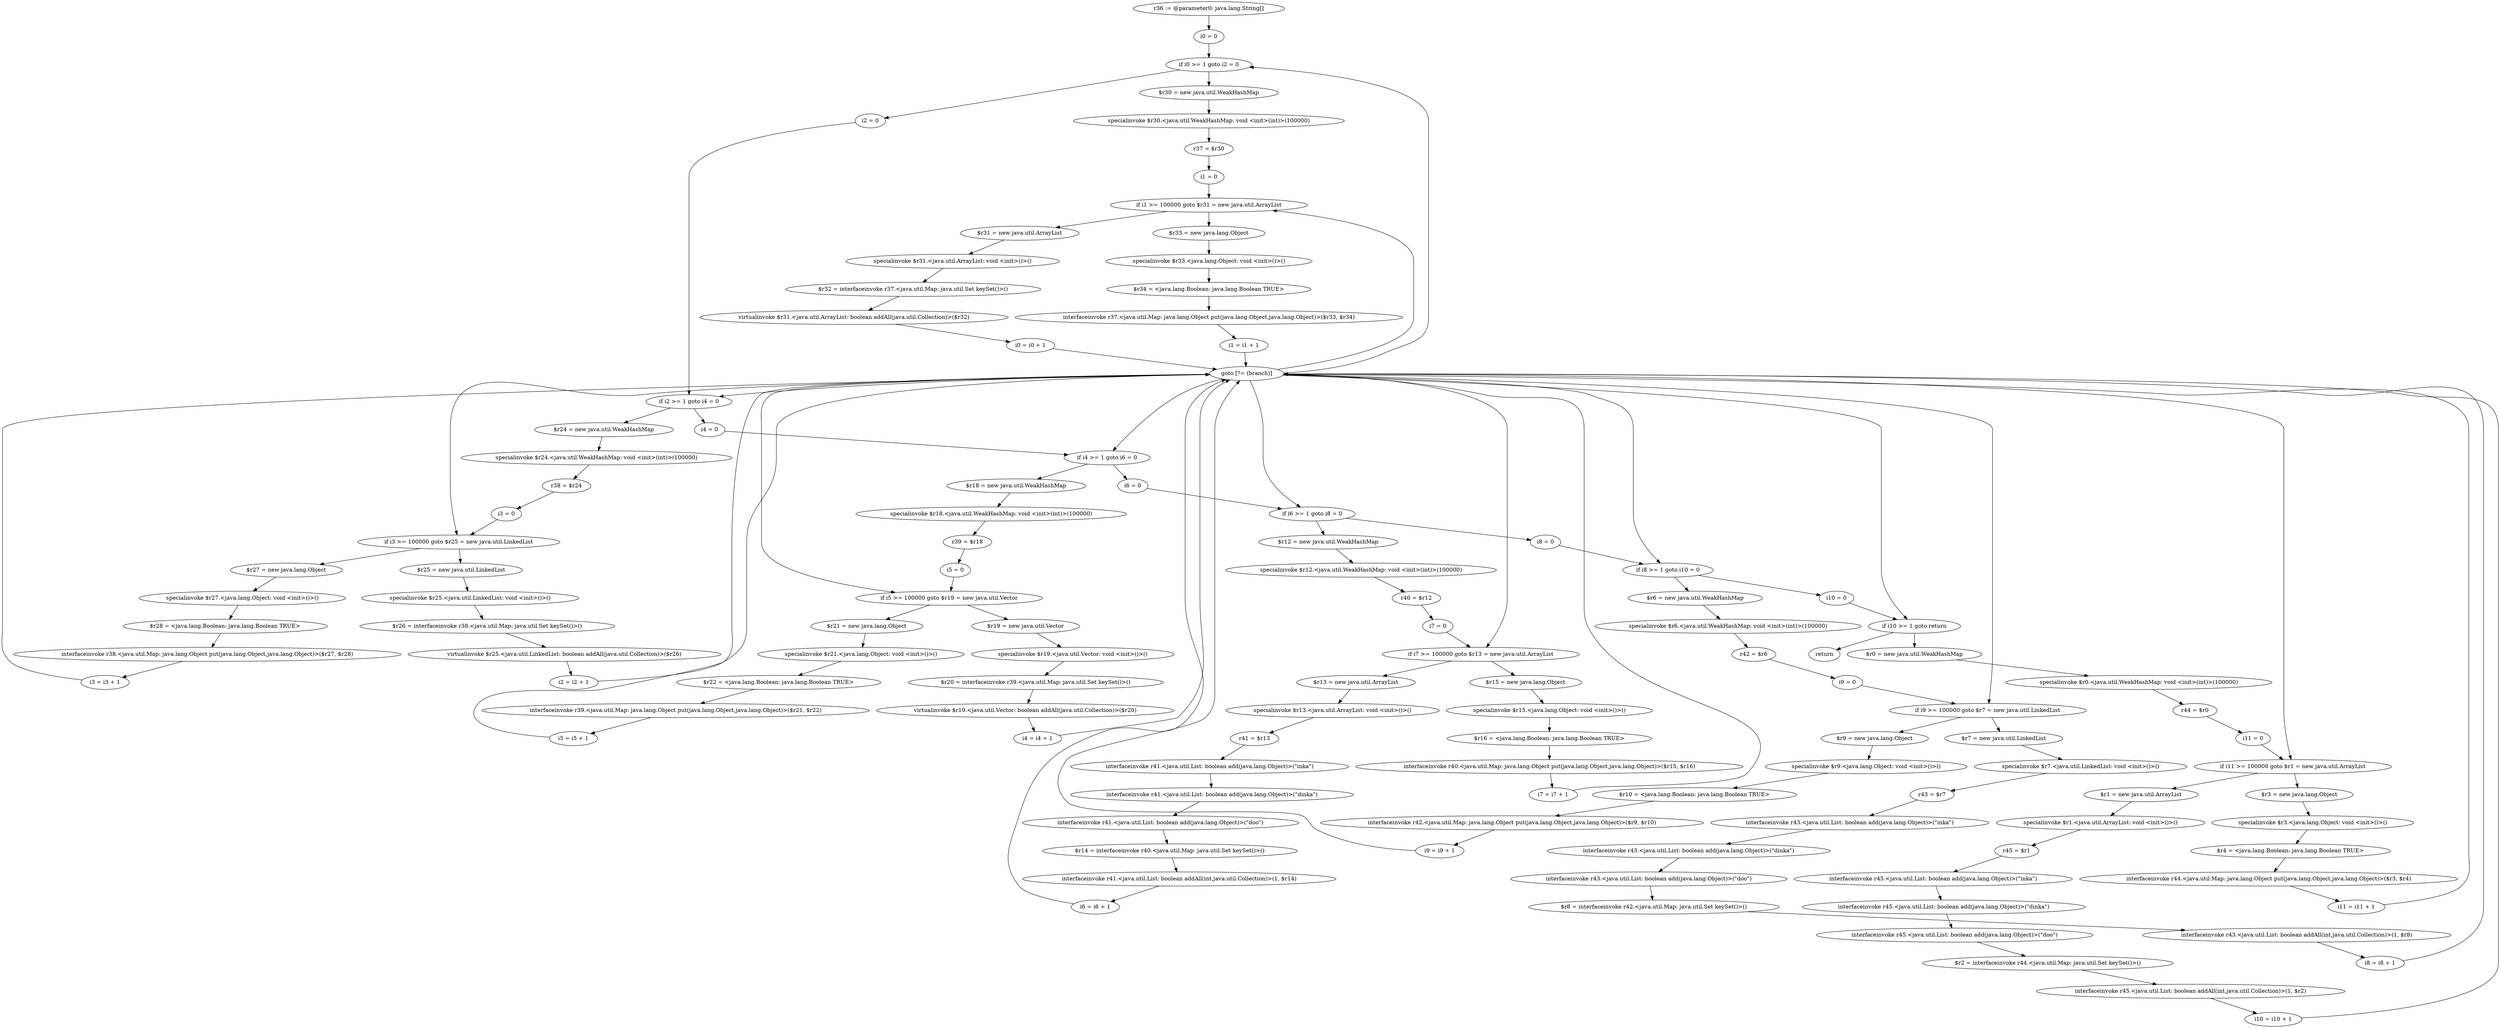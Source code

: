 digraph "unitGraph" {
    "r36 := @parameter0: java.lang.String[]"
    "i0 = 0"
    "if i0 >= 1 goto i2 = 0"
    "$r30 = new java.util.WeakHashMap"
    "specialinvoke $r30.<java.util.WeakHashMap: void <init>(int)>(100000)"
    "r37 = $r30"
    "i1 = 0"
    "if i1 >= 100000 goto $r31 = new java.util.ArrayList"
    "$r33 = new java.lang.Object"
    "specialinvoke $r33.<java.lang.Object: void <init>()>()"
    "$r34 = <java.lang.Boolean: java.lang.Boolean TRUE>"
    "interfaceinvoke r37.<java.util.Map: java.lang.Object put(java.lang.Object,java.lang.Object)>($r33, $r34)"
    "i1 = i1 + 1"
    "goto [?= (branch)]"
    "$r31 = new java.util.ArrayList"
    "specialinvoke $r31.<java.util.ArrayList: void <init>()>()"
    "$r32 = interfaceinvoke r37.<java.util.Map: java.util.Set keySet()>()"
    "virtualinvoke $r31.<java.util.ArrayList: boolean addAll(java.util.Collection)>($r32)"
    "i0 = i0 + 1"
    "i2 = 0"
    "if i2 >= 1 goto i4 = 0"
    "$r24 = new java.util.WeakHashMap"
    "specialinvoke $r24.<java.util.WeakHashMap: void <init>(int)>(100000)"
    "r38 = $r24"
    "i3 = 0"
    "if i3 >= 100000 goto $r25 = new java.util.LinkedList"
    "$r27 = new java.lang.Object"
    "specialinvoke $r27.<java.lang.Object: void <init>()>()"
    "$r28 = <java.lang.Boolean: java.lang.Boolean TRUE>"
    "interfaceinvoke r38.<java.util.Map: java.lang.Object put(java.lang.Object,java.lang.Object)>($r27, $r28)"
    "i3 = i3 + 1"
    "$r25 = new java.util.LinkedList"
    "specialinvoke $r25.<java.util.LinkedList: void <init>()>()"
    "$r26 = interfaceinvoke r38.<java.util.Map: java.util.Set keySet()>()"
    "virtualinvoke $r25.<java.util.LinkedList: boolean addAll(java.util.Collection)>($r26)"
    "i2 = i2 + 1"
    "i4 = 0"
    "if i4 >= 1 goto i6 = 0"
    "$r18 = new java.util.WeakHashMap"
    "specialinvoke $r18.<java.util.WeakHashMap: void <init>(int)>(100000)"
    "r39 = $r18"
    "i5 = 0"
    "if i5 >= 100000 goto $r19 = new java.util.Vector"
    "$r21 = new java.lang.Object"
    "specialinvoke $r21.<java.lang.Object: void <init>()>()"
    "$r22 = <java.lang.Boolean: java.lang.Boolean TRUE>"
    "interfaceinvoke r39.<java.util.Map: java.lang.Object put(java.lang.Object,java.lang.Object)>($r21, $r22)"
    "i5 = i5 + 1"
    "$r19 = new java.util.Vector"
    "specialinvoke $r19.<java.util.Vector: void <init>()>()"
    "$r20 = interfaceinvoke r39.<java.util.Map: java.util.Set keySet()>()"
    "virtualinvoke $r19.<java.util.Vector: boolean addAll(java.util.Collection)>($r20)"
    "i4 = i4 + 1"
    "i6 = 0"
    "if i6 >= 1 goto i8 = 0"
    "$r12 = new java.util.WeakHashMap"
    "specialinvoke $r12.<java.util.WeakHashMap: void <init>(int)>(100000)"
    "r40 = $r12"
    "i7 = 0"
    "if i7 >= 100000 goto $r13 = new java.util.ArrayList"
    "$r15 = new java.lang.Object"
    "specialinvoke $r15.<java.lang.Object: void <init>()>()"
    "$r16 = <java.lang.Boolean: java.lang.Boolean TRUE>"
    "interfaceinvoke r40.<java.util.Map: java.lang.Object put(java.lang.Object,java.lang.Object)>($r15, $r16)"
    "i7 = i7 + 1"
    "$r13 = new java.util.ArrayList"
    "specialinvoke $r13.<java.util.ArrayList: void <init>()>()"
    "r41 = $r13"
    "interfaceinvoke r41.<java.util.List: boolean add(java.lang.Object)>(\"inka\")"
    "interfaceinvoke r41.<java.util.List: boolean add(java.lang.Object)>(\"dinka\")"
    "interfaceinvoke r41.<java.util.List: boolean add(java.lang.Object)>(\"doo\")"
    "$r14 = interfaceinvoke r40.<java.util.Map: java.util.Set keySet()>()"
    "interfaceinvoke r41.<java.util.List: boolean addAll(int,java.util.Collection)>(1, $r14)"
    "i6 = i6 + 1"
    "i8 = 0"
    "if i8 >= 1 goto i10 = 0"
    "$r6 = new java.util.WeakHashMap"
    "specialinvoke $r6.<java.util.WeakHashMap: void <init>(int)>(100000)"
    "r42 = $r6"
    "i9 = 0"
    "if i9 >= 100000 goto $r7 = new java.util.LinkedList"
    "$r9 = new java.lang.Object"
    "specialinvoke $r9.<java.lang.Object: void <init>()>()"
    "$r10 = <java.lang.Boolean: java.lang.Boolean TRUE>"
    "interfaceinvoke r42.<java.util.Map: java.lang.Object put(java.lang.Object,java.lang.Object)>($r9, $r10)"
    "i9 = i9 + 1"
    "$r7 = new java.util.LinkedList"
    "specialinvoke $r7.<java.util.LinkedList: void <init>()>()"
    "r43 = $r7"
    "interfaceinvoke r43.<java.util.List: boolean add(java.lang.Object)>(\"inka\")"
    "interfaceinvoke r43.<java.util.List: boolean add(java.lang.Object)>(\"dinka\")"
    "interfaceinvoke r43.<java.util.List: boolean add(java.lang.Object)>(\"doo\")"
    "$r8 = interfaceinvoke r42.<java.util.Map: java.util.Set keySet()>()"
    "interfaceinvoke r43.<java.util.List: boolean addAll(int,java.util.Collection)>(1, $r8)"
    "i8 = i8 + 1"
    "i10 = 0"
    "if i10 >= 1 goto return"
    "$r0 = new java.util.WeakHashMap"
    "specialinvoke $r0.<java.util.WeakHashMap: void <init>(int)>(100000)"
    "r44 = $r0"
    "i11 = 0"
    "if i11 >= 100000 goto $r1 = new java.util.ArrayList"
    "$r3 = new java.lang.Object"
    "specialinvoke $r3.<java.lang.Object: void <init>()>()"
    "$r4 = <java.lang.Boolean: java.lang.Boolean TRUE>"
    "interfaceinvoke r44.<java.util.Map: java.lang.Object put(java.lang.Object,java.lang.Object)>($r3, $r4)"
    "i11 = i11 + 1"
    "$r1 = new java.util.ArrayList"
    "specialinvoke $r1.<java.util.ArrayList: void <init>()>()"
    "r45 = $r1"
    "interfaceinvoke r45.<java.util.List: boolean add(java.lang.Object)>(\"inka\")"
    "interfaceinvoke r45.<java.util.List: boolean add(java.lang.Object)>(\"dinka\")"
    "interfaceinvoke r45.<java.util.List: boolean add(java.lang.Object)>(\"doo\")"
    "$r2 = interfaceinvoke r44.<java.util.Map: java.util.Set keySet()>()"
    "interfaceinvoke r45.<java.util.List: boolean addAll(int,java.util.Collection)>(1, $r2)"
    "i10 = i10 + 1"
    "return"
    "r36 := @parameter0: java.lang.String[]"->"i0 = 0";
    "i0 = 0"->"if i0 >= 1 goto i2 = 0";
    "if i0 >= 1 goto i2 = 0"->"$r30 = new java.util.WeakHashMap";
    "if i0 >= 1 goto i2 = 0"->"i2 = 0";
    "$r30 = new java.util.WeakHashMap"->"specialinvoke $r30.<java.util.WeakHashMap: void <init>(int)>(100000)";
    "specialinvoke $r30.<java.util.WeakHashMap: void <init>(int)>(100000)"->"r37 = $r30";
    "r37 = $r30"->"i1 = 0";
    "i1 = 0"->"if i1 >= 100000 goto $r31 = new java.util.ArrayList";
    "if i1 >= 100000 goto $r31 = new java.util.ArrayList"->"$r33 = new java.lang.Object";
    "if i1 >= 100000 goto $r31 = new java.util.ArrayList"->"$r31 = new java.util.ArrayList";
    "$r33 = new java.lang.Object"->"specialinvoke $r33.<java.lang.Object: void <init>()>()";
    "specialinvoke $r33.<java.lang.Object: void <init>()>()"->"$r34 = <java.lang.Boolean: java.lang.Boolean TRUE>";
    "$r34 = <java.lang.Boolean: java.lang.Boolean TRUE>"->"interfaceinvoke r37.<java.util.Map: java.lang.Object put(java.lang.Object,java.lang.Object)>($r33, $r34)";
    "interfaceinvoke r37.<java.util.Map: java.lang.Object put(java.lang.Object,java.lang.Object)>($r33, $r34)"->"i1 = i1 + 1";
    "i1 = i1 + 1"->"goto [?= (branch)]";
    "goto [?= (branch)]"->"if i1 >= 100000 goto $r31 = new java.util.ArrayList";
    "$r31 = new java.util.ArrayList"->"specialinvoke $r31.<java.util.ArrayList: void <init>()>()";
    "specialinvoke $r31.<java.util.ArrayList: void <init>()>()"->"$r32 = interfaceinvoke r37.<java.util.Map: java.util.Set keySet()>()";
    "$r32 = interfaceinvoke r37.<java.util.Map: java.util.Set keySet()>()"->"virtualinvoke $r31.<java.util.ArrayList: boolean addAll(java.util.Collection)>($r32)";
    "virtualinvoke $r31.<java.util.ArrayList: boolean addAll(java.util.Collection)>($r32)"->"i0 = i0 + 1";
    "i0 = i0 + 1"->"goto [?= (branch)]";
    "goto [?= (branch)]"->"if i0 >= 1 goto i2 = 0";
    "i2 = 0"->"if i2 >= 1 goto i4 = 0";
    "if i2 >= 1 goto i4 = 0"->"$r24 = new java.util.WeakHashMap";
    "if i2 >= 1 goto i4 = 0"->"i4 = 0";
    "$r24 = new java.util.WeakHashMap"->"specialinvoke $r24.<java.util.WeakHashMap: void <init>(int)>(100000)";
    "specialinvoke $r24.<java.util.WeakHashMap: void <init>(int)>(100000)"->"r38 = $r24";
    "r38 = $r24"->"i3 = 0";
    "i3 = 0"->"if i3 >= 100000 goto $r25 = new java.util.LinkedList";
    "if i3 >= 100000 goto $r25 = new java.util.LinkedList"->"$r27 = new java.lang.Object";
    "if i3 >= 100000 goto $r25 = new java.util.LinkedList"->"$r25 = new java.util.LinkedList";
    "$r27 = new java.lang.Object"->"specialinvoke $r27.<java.lang.Object: void <init>()>()";
    "specialinvoke $r27.<java.lang.Object: void <init>()>()"->"$r28 = <java.lang.Boolean: java.lang.Boolean TRUE>";
    "$r28 = <java.lang.Boolean: java.lang.Boolean TRUE>"->"interfaceinvoke r38.<java.util.Map: java.lang.Object put(java.lang.Object,java.lang.Object)>($r27, $r28)";
    "interfaceinvoke r38.<java.util.Map: java.lang.Object put(java.lang.Object,java.lang.Object)>($r27, $r28)"->"i3 = i3 + 1";
    "i3 = i3 + 1"->"goto [?= (branch)]";
    "goto [?= (branch)]"->"if i3 >= 100000 goto $r25 = new java.util.LinkedList";
    "$r25 = new java.util.LinkedList"->"specialinvoke $r25.<java.util.LinkedList: void <init>()>()";
    "specialinvoke $r25.<java.util.LinkedList: void <init>()>()"->"$r26 = interfaceinvoke r38.<java.util.Map: java.util.Set keySet()>()";
    "$r26 = interfaceinvoke r38.<java.util.Map: java.util.Set keySet()>()"->"virtualinvoke $r25.<java.util.LinkedList: boolean addAll(java.util.Collection)>($r26)";
    "virtualinvoke $r25.<java.util.LinkedList: boolean addAll(java.util.Collection)>($r26)"->"i2 = i2 + 1";
    "i2 = i2 + 1"->"goto [?= (branch)]";
    "goto [?= (branch)]"->"if i2 >= 1 goto i4 = 0";
    "i4 = 0"->"if i4 >= 1 goto i6 = 0";
    "if i4 >= 1 goto i6 = 0"->"$r18 = new java.util.WeakHashMap";
    "if i4 >= 1 goto i6 = 0"->"i6 = 0";
    "$r18 = new java.util.WeakHashMap"->"specialinvoke $r18.<java.util.WeakHashMap: void <init>(int)>(100000)";
    "specialinvoke $r18.<java.util.WeakHashMap: void <init>(int)>(100000)"->"r39 = $r18";
    "r39 = $r18"->"i5 = 0";
    "i5 = 0"->"if i5 >= 100000 goto $r19 = new java.util.Vector";
    "if i5 >= 100000 goto $r19 = new java.util.Vector"->"$r21 = new java.lang.Object";
    "if i5 >= 100000 goto $r19 = new java.util.Vector"->"$r19 = new java.util.Vector";
    "$r21 = new java.lang.Object"->"specialinvoke $r21.<java.lang.Object: void <init>()>()";
    "specialinvoke $r21.<java.lang.Object: void <init>()>()"->"$r22 = <java.lang.Boolean: java.lang.Boolean TRUE>";
    "$r22 = <java.lang.Boolean: java.lang.Boolean TRUE>"->"interfaceinvoke r39.<java.util.Map: java.lang.Object put(java.lang.Object,java.lang.Object)>($r21, $r22)";
    "interfaceinvoke r39.<java.util.Map: java.lang.Object put(java.lang.Object,java.lang.Object)>($r21, $r22)"->"i5 = i5 + 1";
    "i5 = i5 + 1"->"goto [?= (branch)]";
    "goto [?= (branch)]"->"if i5 >= 100000 goto $r19 = new java.util.Vector";
    "$r19 = new java.util.Vector"->"specialinvoke $r19.<java.util.Vector: void <init>()>()";
    "specialinvoke $r19.<java.util.Vector: void <init>()>()"->"$r20 = interfaceinvoke r39.<java.util.Map: java.util.Set keySet()>()";
    "$r20 = interfaceinvoke r39.<java.util.Map: java.util.Set keySet()>()"->"virtualinvoke $r19.<java.util.Vector: boolean addAll(java.util.Collection)>($r20)";
    "virtualinvoke $r19.<java.util.Vector: boolean addAll(java.util.Collection)>($r20)"->"i4 = i4 + 1";
    "i4 = i4 + 1"->"goto [?= (branch)]";
    "goto [?= (branch)]"->"if i4 >= 1 goto i6 = 0";
    "i6 = 0"->"if i6 >= 1 goto i8 = 0";
    "if i6 >= 1 goto i8 = 0"->"$r12 = new java.util.WeakHashMap";
    "if i6 >= 1 goto i8 = 0"->"i8 = 0";
    "$r12 = new java.util.WeakHashMap"->"specialinvoke $r12.<java.util.WeakHashMap: void <init>(int)>(100000)";
    "specialinvoke $r12.<java.util.WeakHashMap: void <init>(int)>(100000)"->"r40 = $r12";
    "r40 = $r12"->"i7 = 0";
    "i7 = 0"->"if i7 >= 100000 goto $r13 = new java.util.ArrayList";
    "if i7 >= 100000 goto $r13 = new java.util.ArrayList"->"$r15 = new java.lang.Object";
    "if i7 >= 100000 goto $r13 = new java.util.ArrayList"->"$r13 = new java.util.ArrayList";
    "$r15 = new java.lang.Object"->"specialinvoke $r15.<java.lang.Object: void <init>()>()";
    "specialinvoke $r15.<java.lang.Object: void <init>()>()"->"$r16 = <java.lang.Boolean: java.lang.Boolean TRUE>";
    "$r16 = <java.lang.Boolean: java.lang.Boolean TRUE>"->"interfaceinvoke r40.<java.util.Map: java.lang.Object put(java.lang.Object,java.lang.Object)>($r15, $r16)";
    "interfaceinvoke r40.<java.util.Map: java.lang.Object put(java.lang.Object,java.lang.Object)>($r15, $r16)"->"i7 = i7 + 1";
    "i7 = i7 + 1"->"goto [?= (branch)]";
    "goto [?= (branch)]"->"if i7 >= 100000 goto $r13 = new java.util.ArrayList";
    "$r13 = new java.util.ArrayList"->"specialinvoke $r13.<java.util.ArrayList: void <init>()>()";
    "specialinvoke $r13.<java.util.ArrayList: void <init>()>()"->"r41 = $r13";
    "r41 = $r13"->"interfaceinvoke r41.<java.util.List: boolean add(java.lang.Object)>(\"inka\")";
    "interfaceinvoke r41.<java.util.List: boolean add(java.lang.Object)>(\"inka\")"->"interfaceinvoke r41.<java.util.List: boolean add(java.lang.Object)>(\"dinka\")";
    "interfaceinvoke r41.<java.util.List: boolean add(java.lang.Object)>(\"dinka\")"->"interfaceinvoke r41.<java.util.List: boolean add(java.lang.Object)>(\"doo\")";
    "interfaceinvoke r41.<java.util.List: boolean add(java.lang.Object)>(\"doo\")"->"$r14 = interfaceinvoke r40.<java.util.Map: java.util.Set keySet()>()";
    "$r14 = interfaceinvoke r40.<java.util.Map: java.util.Set keySet()>()"->"interfaceinvoke r41.<java.util.List: boolean addAll(int,java.util.Collection)>(1, $r14)";
    "interfaceinvoke r41.<java.util.List: boolean addAll(int,java.util.Collection)>(1, $r14)"->"i6 = i6 + 1";
    "i6 = i6 + 1"->"goto [?= (branch)]";
    "goto [?= (branch)]"->"if i6 >= 1 goto i8 = 0";
    "i8 = 0"->"if i8 >= 1 goto i10 = 0";
    "if i8 >= 1 goto i10 = 0"->"$r6 = new java.util.WeakHashMap";
    "if i8 >= 1 goto i10 = 0"->"i10 = 0";
    "$r6 = new java.util.WeakHashMap"->"specialinvoke $r6.<java.util.WeakHashMap: void <init>(int)>(100000)";
    "specialinvoke $r6.<java.util.WeakHashMap: void <init>(int)>(100000)"->"r42 = $r6";
    "r42 = $r6"->"i9 = 0";
    "i9 = 0"->"if i9 >= 100000 goto $r7 = new java.util.LinkedList";
    "if i9 >= 100000 goto $r7 = new java.util.LinkedList"->"$r9 = new java.lang.Object";
    "if i9 >= 100000 goto $r7 = new java.util.LinkedList"->"$r7 = new java.util.LinkedList";
    "$r9 = new java.lang.Object"->"specialinvoke $r9.<java.lang.Object: void <init>()>()";
    "specialinvoke $r9.<java.lang.Object: void <init>()>()"->"$r10 = <java.lang.Boolean: java.lang.Boolean TRUE>";
    "$r10 = <java.lang.Boolean: java.lang.Boolean TRUE>"->"interfaceinvoke r42.<java.util.Map: java.lang.Object put(java.lang.Object,java.lang.Object)>($r9, $r10)";
    "interfaceinvoke r42.<java.util.Map: java.lang.Object put(java.lang.Object,java.lang.Object)>($r9, $r10)"->"i9 = i9 + 1";
    "i9 = i9 + 1"->"goto [?= (branch)]";
    "goto [?= (branch)]"->"if i9 >= 100000 goto $r7 = new java.util.LinkedList";
    "$r7 = new java.util.LinkedList"->"specialinvoke $r7.<java.util.LinkedList: void <init>()>()";
    "specialinvoke $r7.<java.util.LinkedList: void <init>()>()"->"r43 = $r7";
    "r43 = $r7"->"interfaceinvoke r43.<java.util.List: boolean add(java.lang.Object)>(\"inka\")";
    "interfaceinvoke r43.<java.util.List: boolean add(java.lang.Object)>(\"inka\")"->"interfaceinvoke r43.<java.util.List: boolean add(java.lang.Object)>(\"dinka\")";
    "interfaceinvoke r43.<java.util.List: boolean add(java.lang.Object)>(\"dinka\")"->"interfaceinvoke r43.<java.util.List: boolean add(java.lang.Object)>(\"doo\")";
    "interfaceinvoke r43.<java.util.List: boolean add(java.lang.Object)>(\"doo\")"->"$r8 = interfaceinvoke r42.<java.util.Map: java.util.Set keySet()>()";
    "$r8 = interfaceinvoke r42.<java.util.Map: java.util.Set keySet()>()"->"interfaceinvoke r43.<java.util.List: boolean addAll(int,java.util.Collection)>(1, $r8)";
    "interfaceinvoke r43.<java.util.List: boolean addAll(int,java.util.Collection)>(1, $r8)"->"i8 = i8 + 1";
    "i8 = i8 + 1"->"goto [?= (branch)]";
    "goto [?= (branch)]"->"if i8 >= 1 goto i10 = 0";
    "i10 = 0"->"if i10 >= 1 goto return";
    "if i10 >= 1 goto return"->"$r0 = new java.util.WeakHashMap";
    "if i10 >= 1 goto return"->"return";
    "$r0 = new java.util.WeakHashMap"->"specialinvoke $r0.<java.util.WeakHashMap: void <init>(int)>(100000)";
    "specialinvoke $r0.<java.util.WeakHashMap: void <init>(int)>(100000)"->"r44 = $r0";
    "r44 = $r0"->"i11 = 0";
    "i11 = 0"->"if i11 >= 100000 goto $r1 = new java.util.ArrayList";
    "if i11 >= 100000 goto $r1 = new java.util.ArrayList"->"$r3 = new java.lang.Object";
    "if i11 >= 100000 goto $r1 = new java.util.ArrayList"->"$r1 = new java.util.ArrayList";
    "$r3 = new java.lang.Object"->"specialinvoke $r3.<java.lang.Object: void <init>()>()";
    "specialinvoke $r3.<java.lang.Object: void <init>()>()"->"$r4 = <java.lang.Boolean: java.lang.Boolean TRUE>";
    "$r4 = <java.lang.Boolean: java.lang.Boolean TRUE>"->"interfaceinvoke r44.<java.util.Map: java.lang.Object put(java.lang.Object,java.lang.Object)>($r3, $r4)";
    "interfaceinvoke r44.<java.util.Map: java.lang.Object put(java.lang.Object,java.lang.Object)>($r3, $r4)"->"i11 = i11 + 1";
    "i11 = i11 + 1"->"goto [?= (branch)]";
    "goto [?= (branch)]"->"if i11 >= 100000 goto $r1 = new java.util.ArrayList";
    "$r1 = new java.util.ArrayList"->"specialinvoke $r1.<java.util.ArrayList: void <init>()>()";
    "specialinvoke $r1.<java.util.ArrayList: void <init>()>()"->"r45 = $r1";
    "r45 = $r1"->"interfaceinvoke r45.<java.util.List: boolean add(java.lang.Object)>(\"inka\")";
    "interfaceinvoke r45.<java.util.List: boolean add(java.lang.Object)>(\"inka\")"->"interfaceinvoke r45.<java.util.List: boolean add(java.lang.Object)>(\"dinka\")";
    "interfaceinvoke r45.<java.util.List: boolean add(java.lang.Object)>(\"dinka\")"->"interfaceinvoke r45.<java.util.List: boolean add(java.lang.Object)>(\"doo\")";
    "interfaceinvoke r45.<java.util.List: boolean add(java.lang.Object)>(\"doo\")"->"$r2 = interfaceinvoke r44.<java.util.Map: java.util.Set keySet()>()";
    "$r2 = interfaceinvoke r44.<java.util.Map: java.util.Set keySet()>()"->"interfaceinvoke r45.<java.util.List: boolean addAll(int,java.util.Collection)>(1, $r2)";
    "interfaceinvoke r45.<java.util.List: boolean addAll(int,java.util.Collection)>(1, $r2)"->"i10 = i10 + 1";
    "i10 = i10 + 1"->"goto [?= (branch)]";
    "goto [?= (branch)]"->"if i10 >= 1 goto return";
}
